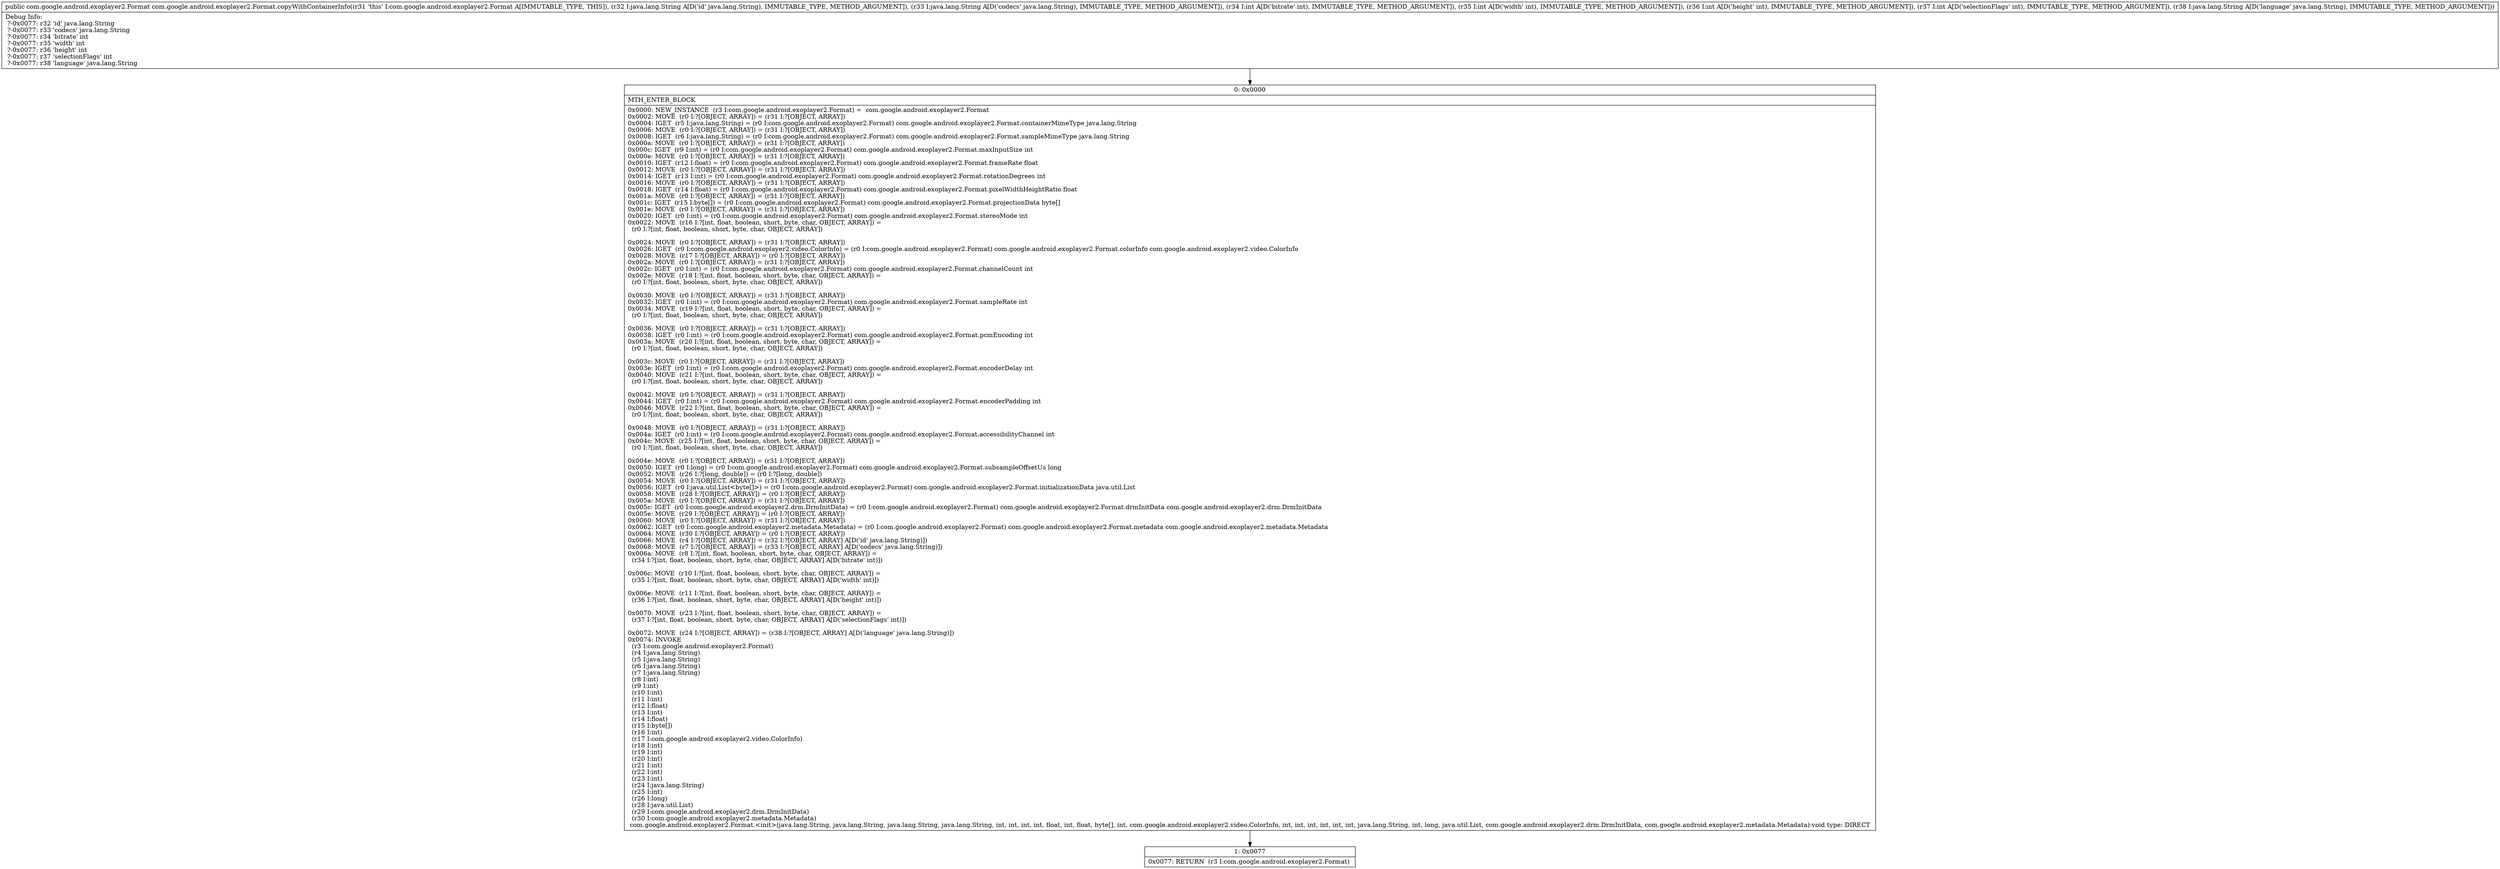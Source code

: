 digraph "CFG forcom.google.android.exoplayer2.Format.copyWithContainerInfo(Ljava\/lang\/String;Ljava\/lang\/String;IIIILjava\/lang\/String;)Lcom\/google\/android\/exoplayer2\/Format;" {
Node_0 [shape=record,label="{0\:\ 0x0000|MTH_ENTER_BLOCK\l|0x0000: NEW_INSTANCE  (r3 I:com.google.android.exoplayer2.Format) =  com.google.android.exoplayer2.Format \l0x0002: MOVE  (r0 I:?[OBJECT, ARRAY]) = (r31 I:?[OBJECT, ARRAY]) \l0x0004: IGET  (r5 I:java.lang.String) = (r0 I:com.google.android.exoplayer2.Format) com.google.android.exoplayer2.Format.containerMimeType java.lang.String \l0x0006: MOVE  (r0 I:?[OBJECT, ARRAY]) = (r31 I:?[OBJECT, ARRAY]) \l0x0008: IGET  (r6 I:java.lang.String) = (r0 I:com.google.android.exoplayer2.Format) com.google.android.exoplayer2.Format.sampleMimeType java.lang.String \l0x000a: MOVE  (r0 I:?[OBJECT, ARRAY]) = (r31 I:?[OBJECT, ARRAY]) \l0x000c: IGET  (r9 I:int) = (r0 I:com.google.android.exoplayer2.Format) com.google.android.exoplayer2.Format.maxInputSize int \l0x000e: MOVE  (r0 I:?[OBJECT, ARRAY]) = (r31 I:?[OBJECT, ARRAY]) \l0x0010: IGET  (r12 I:float) = (r0 I:com.google.android.exoplayer2.Format) com.google.android.exoplayer2.Format.frameRate float \l0x0012: MOVE  (r0 I:?[OBJECT, ARRAY]) = (r31 I:?[OBJECT, ARRAY]) \l0x0014: IGET  (r13 I:int) = (r0 I:com.google.android.exoplayer2.Format) com.google.android.exoplayer2.Format.rotationDegrees int \l0x0016: MOVE  (r0 I:?[OBJECT, ARRAY]) = (r31 I:?[OBJECT, ARRAY]) \l0x0018: IGET  (r14 I:float) = (r0 I:com.google.android.exoplayer2.Format) com.google.android.exoplayer2.Format.pixelWidthHeightRatio float \l0x001a: MOVE  (r0 I:?[OBJECT, ARRAY]) = (r31 I:?[OBJECT, ARRAY]) \l0x001c: IGET  (r15 I:byte[]) = (r0 I:com.google.android.exoplayer2.Format) com.google.android.exoplayer2.Format.projectionData byte[] \l0x001e: MOVE  (r0 I:?[OBJECT, ARRAY]) = (r31 I:?[OBJECT, ARRAY]) \l0x0020: IGET  (r0 I:int) = (r0 I:com.google.android.exoplayer2.Format) com.google.android.exoplayer2.Format.stereoMode int \l0x0022: MOVE  (r16 I:?[int, float, boolean, short, byte, char, OBJECT, ARRAY]) = \l  (r0 I:?[int, float, boolean, short, byte, char, OBJECT, ARRAY])\l \l0x0024: MOVE  (r0 I:?[OBJECT, ARRAY]) = (r31 I:?[OBJECT, ARRAY]) \l0x0026: IGET  (r0 I:com.google.android.exoplayer2.video.ColorInfo) = (r0 I:com.google.android.exoplayer2.Format) com.google.android.exoplayer2.Format.colorInfo com.google.android.exoplayer2.video.ColorInfo \l0x0028: MOVE  (r17 I:?[OBJECT, ARRAY]) = (r0 I:?[OBJECT, ARRAY]) \l0x002a: MOVE  (r0 I:?[OBJECT, ARRAY]) = (r31 I:?[OBJECT, ARRAY]) \l0x002c: IGET  (r0 I:int) = (r0 I:com.google.android.exoplayer2.Format) com.google.android.exoplayer2.Format.channelCount int \l0x002e: MOVE  (r18 I:?[int, float, boolean, short, byte, char, OBJECT, ARRAY]) = \l  (r0 I:?[int, float, boolean, short, byte, char, OBJECT, ARRAY])\l \l0x0030: MOVE  (r0 I:?[OBJECT, ARRAY]) = (r31 I:?[OBJECT, ARRAY]) \l0x0032: IGET  (r0 I:int) = (r0 I:com.google.android.exoplayer2.Format) com.google.android.exoplayer2.Format.sampleRate int \l0x0034: MOVE  (r19 I:?[int, float, boolean, short, byte, char, OBJECT, ARRAY]) = \l  (r0 I:?[int, float, boolean, short, byte, char, OBJECT, ARRAY])\l \l0x0036: MOVE  (r0 I:?[OBJECT, ARRAY]) = (r31 I:?[OBJECT, ARRAY]) \l0x0038: IGET  (r0 I:int) = (r0 I:com.google.android.exoplayer2.Format) com.google.android.exoplayer2.Format.pcmEncoding int \l0x003a: MOVE  (r20 I:?[int, float, boolean, short, byte, char, OBJECT, ARRAY]) = \l  (r0 I:?[int, float, boolean, short, byte, char, OBJECT, ARRAY])\l \l0x003c: MOVE  (r0 I:?[OBJECT, ARRAY]) = (r31 I:?[OBJECT, ARRAY]) \l0x003e: IGET  (r0 I:int) = (r0 I:com.google.android.exoplayer2.Format) com.google.android.exoplayer2.Format.encoderDelay int \l0x0040: MOVE  (r21 I:?[int, float, boolean, short, byte, char, OBJECT, ARRAY]) = \l  (r0 I:?[int, float, boolean, short, byte, char, OBJECT, ARRAY])\l \l0x0042: MOVE  (r0 I:?[OBJECT, ARRAY]) = (r31 I:?[OBJECT, ARRAY]) \l0x0044: IGET  (r0 I:int) = (r0 I:com.google.android.exoplayer2.Format) com.google.android.exoplayer2.Format.encoderPadding int \l0x0046: MOVE  (r22 I:?[int, float, boolean, short, byte, char, OBJECT, ARRAY]) = \l  (r0 I:?[int, float, boolean, short, byte, char, OBJECT, ARRAY])\l \l0x0048: MOVE  (r0 I:?[OBJECT, ARRAY]) = (r31 I:?[OBJECT, ARRAY]) \l0x004a: IGET  (r0 I:int) = (r0 I:com.google.android.exoplayer2.Format) com.google.android.exoplayer2.Format.accessibilityChannel int \l0x004c: MOVE  (r25 I:?[int, float, boolean, short, byte, char, OBJECT, ARRAY]) = \l  (r0 I:?[int, float, boolean, short, byte, char, OBJECT, ARRAY])\l \l0x004e: MOVE  (r0 I:?[OBJECT, ARRAY]) = (r31 I:?[OBJECT, ARRAY]) \l0x0050: IGET  (r0 I:long) = (r0 I:com.google.android.exoplayer2.Format) com.google.android.exoplayer2.Format.subsampleOffsetUs long \l0x0052: MOVE  (r26 I:?[long, double]) = (r0 I:?[long, double]) \l0x0054: MOVE  (r0 I:?[OBJECT, ARRAY]) = (r31 I:?[OBJECT, ARRAY]) \l0x0056: IGET  (r0 I:java.util.List\<byte[]\>) = (r0 I:com.google.android.exoplayer2.Format) com.google.android.exoplayer2.Format.initializationData java.util.List \l0x0058: MOVE  (r28 I:?[OBJECT, ARRAY]) = (r0 I:?[OBJECT, ARRAY]) \l0x005a: MOVE  (r0 I:?[OBJECT, ARRAY]) = (r31 I:?[OBJECT, ARRAY]) \l0x005c: IGET  (r0 I:com.google.android.exoplayer2.drm.DrmInitData) = (r0 I:com.google.android.exoplayer2.Format) com.google.android.exoplayer2.Format.drmInitData com.google.android.exoplayer2.drm.DrmInitData \l0x005e: MOVE  (r29 I:?[OBJECT, ARRAY]) = (r0 I:?[OBJECT, ARRAY]) \l0x0060: MOVE  (r0 I:?[OBJECT, ARRAY]) = (r31 I:?[OBJECT, ARRAY]) \l0x0062: IGET  (r0 I:com.google.android.exoplayer2.metadata.Metadata) = (r0 I:com.google.android.exoplayer2.Format) com.google.android.exoplayer2.Format.metadata com.google.android.exoplayer2.metadata.Metadata \l0x0064: MOVE  (r30 I:?[OBJECT, ARRAY]) = (r0 I:?[OBJECT, ARRAY]) \l0x0066: MOVE  (r4 I:?[OBJECT, ARRAY]) = (r32 I:?[OBJECT, ARRAY] A[D('id' java.lang.String)]) \l0x0068: MOVE  (r7 I:?[OBJECT, ARRAY]) = (r33 I:?[OBJECT, ARRAY] A[D('codecs' java.lang.String)]) \l0x006a: MOVE  (r8 I:?[int, float, boolean, short, byte, char, OBJECT, ARRAY]) = \l  (r34 I:?[int, float, boolean, short, byte, char, OBJECT, ARRAY] A[D('bitrate' int)])\l \l0x006c: MOVE  (r10 I:?[int, float, boolean, short, byte, char, OBJECT, ARRAY]) = \l  (r35 I:?[int, float, boolean, short, byte, char, OBJECT, ARRAY] A[D('width' int)])\l \l0x006e: MOVE  (r11 I:?[int, float, boolean, short, byte, char, OBJECT, ARRAY]) = \l  (r36 I:?[int, float, boolean, short, byte, char, OBJECT, ARRAY] A[D('height' int)])\l \l0x0070: MOVE  (r23 I:?[int, float, boolean, short, byte, char, OBJECT, ARRAY]) = \l  (r37 I:?[int, float, boolean, short, byte, char, OBJECT, ARRAY] A[D('selectionFlags' int)])\l \l0x0072: MOVE  (r24 I:?[OBJECT, ARRAY]) = (r38 I:?[OBJECT, ARRAY] A[D('language' java.lang.String)]) \l0x0074: INVOKE  \l  (r3 I:com.google.android.exoplayer2.Format)\l  (r4 I:java.lang.String)\l  (r5 I:java.lang.String)\l  (r6 I:java.lang.String)\l  (r7 I:java.lang.String)\l  (r8 I:int)\l  (r9 I:int)\l  (r10 I:int)\l  (r11 I:int)\l  (r12 I:float)\l  (r13 I:int)\l  (r14 I:float)\l  (r15 I:byte[])\l  (r16 I:int)\l  (r17 I:com.google.android.exoplayer2.video.ColorInfo)\l  (r18 I:int)\l  (r19 I:int)\l  (r20 I:int)\l  (r21 I:int)\l  (r22 I:int)\l  (r23 I:int)\l  (r24 I:java.lang.String)\l  (r25 I:int)\l  (r26 I:long)\l  (r28 I:java.util.List)\l  (r29 I:com.google.android.exoplayer2.drm.DrmInitData)\l  (r30 I:com.google.android.exoplayer2.metadata.Metadata)\l com.google.android.exoplayer2.Format.\<init\>(java.lang.String, java.lang.String, java.lang.String, java.lang.String, int, int, int, int, float, int, float, byte[], int, com.google.android.exoplayer2.video.ColorInfo, int, int, int, int, int, int, java.lang.String, int, long, java.util.List, com.google.android.exoplayer2.drm.DrmInitData, com.google.android.exoplayer2.metadata.Metadata):void type: DIRECT \l}"];
Node_1 [shape=record,label="{1\:\ 0x0077|0x0077: RETURN  (r3 I:com.google.android.exoplayer2.Format) \l}"];
MethodNode[shape=record,label="{public com.google.android.exoplayer2.Format com.google.android.exoplayer2.Format.copyWithContainerInfo((r31 'this' I:com.google.android.exoplayer2.Format A[IMMUTABLE_TYPE, THIS]), (r32 I:java.lang.String A[D('id' java.lang.String), IMMUTABLE_TYPE, METHOD_ARGUMENT]), (r33 I:java.lang.String A[D('codecs' java.lang.String), IMMUTABLE_TYPE, METHOD_ARGUMENT]), (r34 I:int A[D('bitrate' int), IMMUTABLE_TYPE, METHOD_ARGUMENT]), (r35 I:int A[D('width' int), IMMUTABLE_TYPE, METHOD_ARGUMENT]), (r36 I:int A[D('height' int), IMMUTABLE_TYPE, METHOD_ARGUMENT]), (r37 I:int A[D('selectionFlags' int), IMMUTABLE_TYPE, METHOD_ARGUMENT]), (r38 I:java.lang.String A[D('language' java.lang.String), IMMUTABLE_TYPE, METHOD_ARGUMENT]))  | Debug Info:\l  ?\-0x0077: r32 'id' java.lang.String\l  ?\-0x0077: r33 'codecs' java.lang.String\l  ?\-0x0077: r34 'bitrate' int\l  ?\-0x0077: r35 'width' int\l  ?\-0x0077: r36 'height' int\l  ?\-0x0077: r37 'selectionFlags' int\l  ?\-0x0077: r38 'language' java.lang.String\l}"];
MethodNode -> Node_0;
Node_0 -> Node_1;
}

